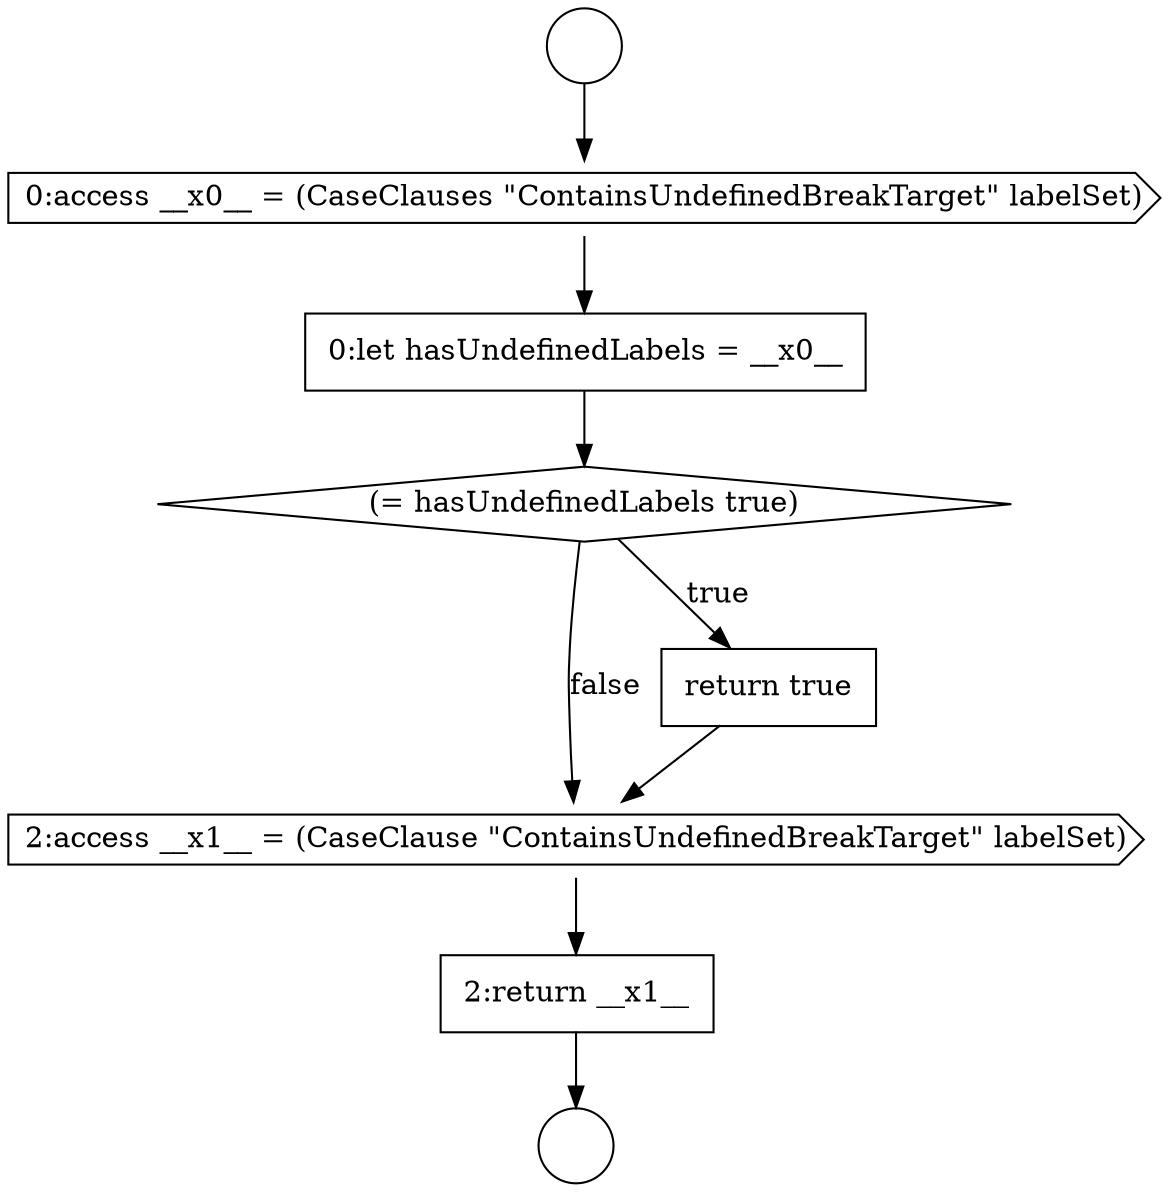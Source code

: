 digraph {
  node6887 [shape=circle label=" " color="black" fillcolor="white" style=filled]
  node6892 [shape=cds, label=<<font color="black">2:access __x1__ = (CaseClause &quot;ContainsUndefinedBreakTarget&quot; labelSet)</font>> color="black" fillcolor="white" style=filled]
  node6888 [shape=cds, label=<<font color="black">0:access __x0__ = (CaseClauses &quot;ContainsUndefinedBreakTarget&quot; labelSet)</font>> color="black" fillcolor="white" style=filled]
  node6891 [shape=none, margin=0, label=<<font color="black">
    <table border="0" cellborder="1" cellspacing="0" cellpadding="10">
      <tr><td align="left">return true</td></tr>
    </table>
  </font>> color="black" fillcolor="white" style=filled]
  node6890 [shape=diamond, label=<<font color="black">(= hasUndefinedLabels true)</font>> color="black" fillcolor="white" style=filled]
  node6893 [shape=none, margin=0, label=<<font color="black">
    <table border="0" cellborder="1" cellspacing="0" cellpadding="10">
      <tr><td align="left">2:return __x1__</td></tr>
    </table>
  </font>> color="black" fillcolor="white" style=filled]
  node6889 [shape=none, margin=0, label=<<font color="black">
    <table border="0" cellborder="1" cellspacing="0" cellpadding="10">
      <tr><td align="left">0:let hasUndefinedLabels = __x0__</td></tr>
    </table>
  </font>> color="black" fillcolor="white" style=filled]
  node6886 [shape=circle label=" " color="black" fillcolor="white" style=filled]
  node6892 -> node6893 [ color="black"]
  node6886 -> node6888 [ color="black"]
  node6891 -> node6892 [ color="black"]
  node6889 -> node6890 [ color="black"]
  node6893 -> node6887 [ color="black"]
  node6888 -> node6889 [ color="black"]
  node6890 -> node6891 [label=<<font color="black">true</font>> color="black"]
  node6890 -> node6892 [label=<<font color="black">false</font>> color="black"]
}
